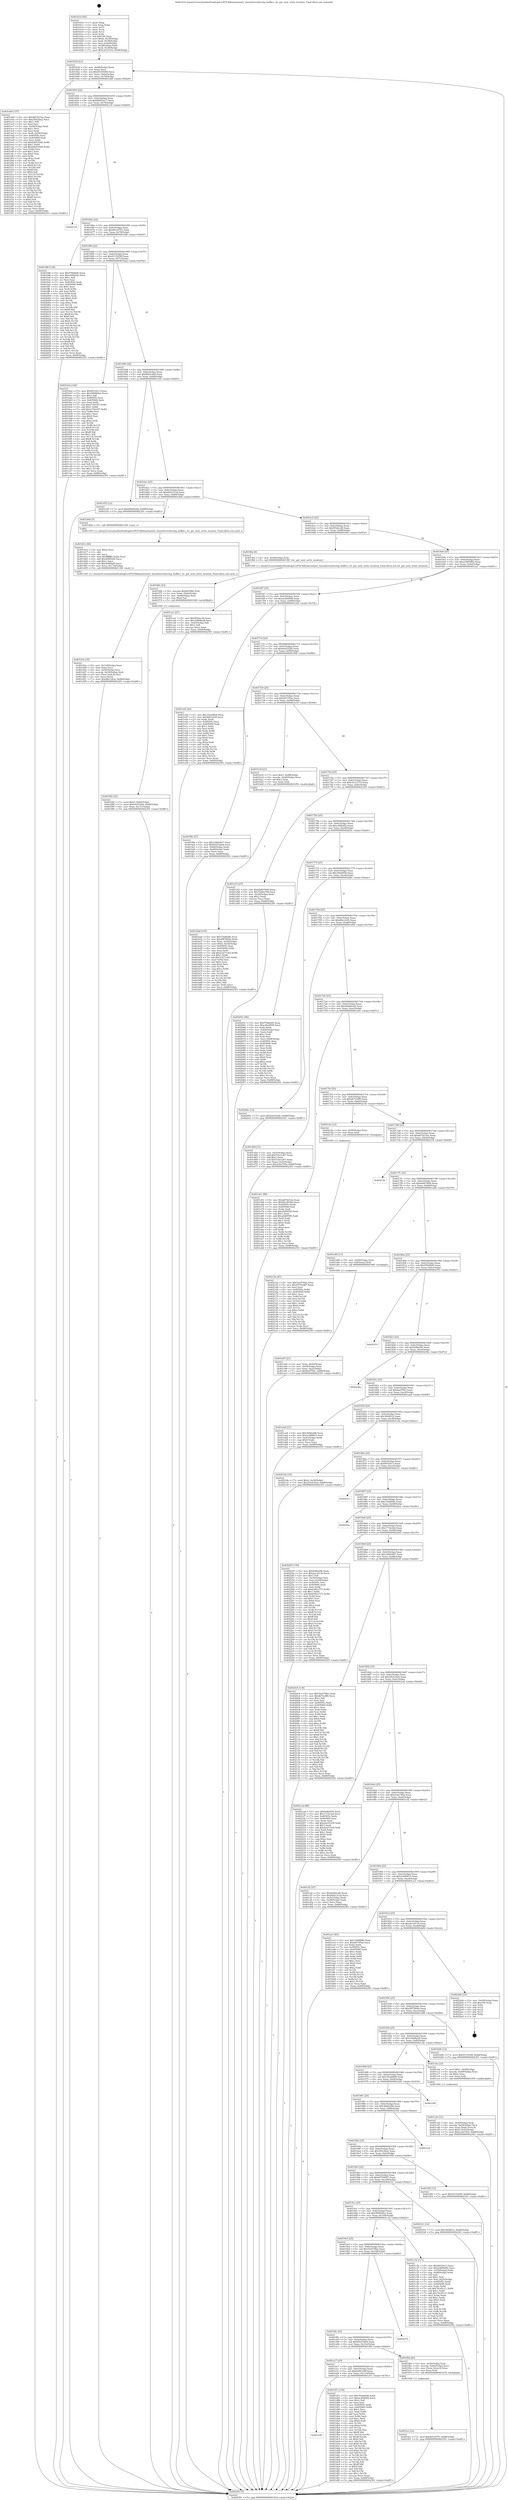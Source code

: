 digraph "0x401610" {
  label = "0x401610 (/mnt/c/Users/mathe/Desktop/tcc/POCII/binaries/extr_linuxdrivershvring_buffer.c_hv_get_next_write_location_Final-ollvm.out::main(0))"
  labelloc = "t"
  node[shape=record]

  Entry [label="",width=0.3,height=0.3,shape=circle,fillcolor=black,style=filled]
  "0x40163d" [label="{
     0x40163d [23]\l
     | [instrs]\l
     &nbsp;&nbsp;0x40163d \<+3\>: mov -0x68(%rbp),%eax\l
     &nbsp;&nbsp;0x401640 \<+2\>: mov %eax,%ecx\l
     &nbsp;&nbsp;0x401642 \<+6\>: sub $0x83c50360,%ecx\l
     &nbsp;&nbsp;0x401648 \<+3\>: mov %eax,-0x6c(%rbp)\l
     &nbsp;&nbsp;0x40164b \<+3\>: mov %ecx,-0x70(%rbp)\l
     &nbsp;&nbsp;0x40164e \<+6\>: je 0000000000401eb9 \<main+0x8a9\>\l
  }"]
  "0x401eb9" [label="{
     0x401eb9 [157]\l
     | [instrs]\l
     &nbsp;&nbsp;0x401eb9 \<+5\>: mov $0xdd7421be,%eax\l
     &nbsp;&nbsp;0x401ebe \<+5\>: mov $0x3f5e3ba2,%ecx\l
     &nbsp;&nbsp;0x401ec3 \<+2\>: mov $0x1,%dl\l
     &nbsp;&nbsp;0x401ec5 \<+2\>: xor %esi,%esi\l
     &nbsp;&nbsp;0x401ec7 \<+3\>: mov -0x54(%rbp),%edi\l
     &nbsp;&nbsp;0x401eca \<+3\>: sub $0x1,%esi\l
     &nbsp;&nbsp;0x401ecd \<+2\>: sub %esi,%edi\l
     &nbsp;&nbsp;0x401ecf \<+3\>: mov %edi,-0x54(%rbp)\l
     &nbsp;&nbsp;0x401ed2 \<+7\>: mov 0x40505c,%esi\l
     &nbsp;&nbsp;0x401ed9 \<+7\>: mov 0x405060,%edi\l
     &nbsp;&nbsp;0x401ee0 \<+3\>: mov %esi,%r8d\l
     &nbsp;&nbsp;0x401ee3 \<+7\>: sub $0xb4b53044,%r8d\l
     &nbsp;&nbsp;0x401eea \<+4\>: sub $0x1,%r8d\l
     &nbsp;&nbsp;0x401eee \<+7\>: add $0xb4b53044,%r8d\l
     &nbsp;&nbsp;0x401ef5 \<+4\>: imul %r8d,%esi\l
     &nbsp;&nbsp;0x401ef9 \<+3\>: and $0x1,%esi\l
     &nbsp;&nbsp;0x401efc \<+3\>: cmp $0x0,%esi\l
     &nbsp;&nbsp;0x401eff \<+4\>: sete %r9b\l
     &nbsp;&nbsp;0x401f03 \<+3\>: cmp $0xa,%edi\l
     &nbsp;&nbsp;0x401f06 \<+4\>: setl %r10b\l
     &nbsp;&nbsp;0x401f0a \<+3\>: mov %r9b,%r11b\l
     &nbsp;&nbsp;0x401f0d \<+4\>: xor $0xff,%r11b\l
     &nbsp;&nbsp;0x401f11 \<+3\>: mov %r10b,%bl\l
     &nbsp;&nbsp;0x401f14 \<+3\>: xor $0xff,%bl\l
     &nbsp;&nbsp;0x401f17 \<+3\>: xor $0x0,%dl\l
     &nbsp;&nbsp;0x401f1a \<+3\>: mov %r11b,%r14b\l
     &nbsp;&nbsp;0x401f1d \<+4\>: and $0x0,%r14b\l
     &nbsp;&nbsp;0x401f21 \<+3\>: and %dl,%r9b\l
     &nbsp;&nbsp;0x401f24 \<+3\>: mov %bl,%r15b\l
     &nbsp;&nbsp;0x401f27 \<+4\>: and $0x0,%r15b\l
     &nbsp;&nbsp;0x401f2b \<+3\>: and %dl,%r10b\l
     &nbsp;&nbsp;0x401f2e \<+3\>: or %r9b,%r14b\l
     &nbsp;&nbsp;0x401f31 \<+3\>: or %r10b,%r15b\l
     &nbsp;&nbsp;0x401f34 \<+3\>: xor %r15b,%r14b\l
     &nbsp;&nbsp;0x401f37 \<+3\>: or %bl,%r11b\l
     &nbsp;&nbsp;0x401f3a \<+4\>: xor $0xff,%r11b\l
     &nbsp;&nbsp;0x401f3e \<+3\>: or $0x0,%dl\l
     &nbsp;&nbsp;0x401f41 \<+3\>: and %dl,%r11b\l
     &nbsp;&nbsp;0x401f44 \<+3\>: or %r11b,%r14b\l
     &nbsp;&nbsp;0x401f47 \<+4\>: test $0x1,%r14b\l
     &nbsp;&nbsp;0x401f4b \<+3\>: cmovne %ecx,%eax\l
     &nbsp;&nbsp;0x401f4e \<+3\>: mov %eax,-0x68(%rbp)\l
     &nbsp;&nbsp;0x401f51 \<+5\>: jmp 0000000000402391 \<main+0xd81\>\l
  }"]
  "0x401654" [label="{
     0x401654 [22]\l
     | [instrs]\l
     &nbsp;&nbsp;0x401654 \<+5\>: jmp 0000000000401659 \<main+0x49\>\l
     &nbsp;&nbsp;0x401659 \<+3\>: mov -0x6c(%rbp),%eax\l
     &nbsp;&nbsp;0x40165c \<+5\>: sub $0x84053a17,%eax\l
     &nbsp;&nbsp;0x401661 \<+3\>: mov %eax,-0x74(%rbp)\l
     &nbsp;&nbsp;0x401664 \<+6\>: je 00000000004021c9 \<main+0xbb9\>\l
  }"]
  Exit [label="",width=0.3,height=0.3,shape=circle,fillcolor=black,style=filled,peripheries=2]
  "0x4021c9" [label="{
     0x4021c9\l
  }", style=dashed]
  "0x40166a" [label="{
     0x40166a [22]\l
     | [instrs]\l
     &nbsp;&nbsp;0x40166a \<+5\>: jmp 000000000040166f \<main+0x5f\>\l
     &nbsp;&nbsp;0x40166f \<+3\>: mov -0x6c(%rbp),%eax\l
     &nbsp;&nbsp;0x401672 \<+5\>: sub $0x8d1e67f1,%eax\l
     &nbsp;&nbsp;0x401677 \<+3\>: mov %eax,-0x78(%rbp)\l
     &nbsp;&nbsp;0x40167a \<+6\>: je 0000000000401fd6 \<main+0x9c6\>\l
  }"]
  "0x40215a" [label="{
     0x40215a [87]\l
     | [instrs]\l
     &nbsp;&nbsp;0x40215a \<+5\>: mov $0x52e576be,%ecx\l
     &nbsp;&nbsp;0x40215f \<+5\>: mov $0x45744087,%edx\l
     &nbsp;&nbsp;0x402164 \<+2\>: xor %esi,%esi\l
     &nbsp;&nbsp;0x402166 \<+8\>: mov 0x40505c,%r8d\l
     &nbsp;&nbsp;0x40216e \<+8\>: mov 0x405060,%r9d\l
     &nbsp;&nbsp;0x402176 \<+3\>: sub $0x1,%esi\l
     &nbsp;&nbsp;0x402179 \<+3\>: mov %r8d,%r10d\l
     &nbsp;&nbsp;0x40217c \<+3\>: add %esi,%r10d\l
     &nbsp;&nbsp;0x40217f \<+4\>: imul %r10d,%r8d\l
     &nbsp;&nbsp;0x402183 \<+4\>: and $0x1,%r8d\l
     &nbsp;&nbsp;0x402187 \<+4\>: cmp $0x0,%r8d\l
     &nbsp;&nbsp;0x40218b \<+4\>: sete %r11b\l
     &nbsp;&nbsp;0x40218f \<+4\>: cmp $0xa,%r9d\l
     &nbsp;&nbsp;0x402193 \<+3\>: setl %bl\l
     &nbsp;&nbsp;0x402196 \<+3\>: mov %r11b,%r14b\l
     &nbsp;&nbsp;0x402199 \<+3\>: and %bl,%r14b\l
     &nbsp;&nbsp;0x40219c \<+3\>: xor %bl,%r11b\l
     &nbsp;&nbsp;0x40219f \<+3\>: or %r11b,%r14b\l
     &nbsp;&nbsp;0x4021a2 \<+4\>: test $0x1,%r14b\l
     &nbsp;&nbsp;0x4021a6 \<+3\>: cmovne %edx,%ecx\l
     &nbsp;&nbsp;0x4021a9 \<+3\>: mov %ecx,-0x68(%rbp)\l
     &nbsp;&nbsp;0x4021ac \<+5\>: jmp 0000000000402391 \<main+0xd81\>\l
  }"]
  "0x401fd6" [label="{
     0x401fd6 [134]\l
     | [instrs]\l
     &nbsp;&nbsp;0x401fd6 \<+5\>: mov $0xf76b6bf4,%eax\l
     &nbsp;&nbsp;0x401fdb \<+5\>: mov $0xc49f244a,%ecx\l
     &nbsp;&nbsp;0x401fe0 \<+2\>: mov $0x1,%dl\l
     &nbsp;&nbsp;0x401fe2 \<+2\>: xor %esi,%esi\l
     &nbsp;&nbsp;0x401fe4 \<+7\>: mov 0x40505c,%edi\l
     &nbsp;&nbsp;0x401feb \<+8\>: mov 0x405060,%r8d\l
     &nbsp;&nbsp;0x401ff3 \<+3\>: sub $0x1,%esi\l
     &nbsp;&nbsp;0x401ff6 \<+3\>: mov %edi,%r9d\l
     &nbsp;&nbsp;0x401ff9 \<+3\>: add %esi,%r9d\l
     &nbsp;&nbsp;0x401ffc \<+4\>: imul %r9d,%edi\l
     &nbsp;&nbsp;0x402000 \<+3\>: and $0x1,%edi\l
     &nbsp;&nbsp;0x402003 \<+3\>: cmp $0x0,%edi\l
     &nbsp;&nbsp;0x402006 \<+4\>: sete %r10b\l
     &nbsp;&nbsp;0x40200a \<+4\>: cmp $0xa,%r8d\l
     &nbsp;&nbsp;0x40200e \<+4\>: setl %r11b\l
     &nbsp;&nbsp;0x402012 \<+3\>: mov %r10b,%bl\l
     &nbsp;&nbsp;0x402015 \<+3\>: xor $0xff,%bl\l
     &nbsp;&nbsp;0x402018 \<+3\>: mov %r11b,%r14b\l
     &nbsp;&nbsp;0x40201b \<+4\>: xor $0xff,%r14b\l
     &nbsp;&nbsp;0x40201f \<+3\>: xor $0x0,%dl\l
     &nbsp;&nbsp;0x402022 \<+3\>: mov %bl,%r15b\l
     &nbsp;&nbsp;0x402025 \<+4\>: and $0x0,%r15b\l
     &nbsp;&nbsp;0x402029 \<+3\>: and %dl,%r10b\l
     &nbsp;&nbsp;0x40202c \<+3\>: mov %r14b,%r12b\l
     &nbsp;&nbsp;0x40202f \<+4\>: and $0x0,%r12b\l
     &nbsp;&nbsp;0x402033 \<+3\>: and %dl,%r11b\l
     &nbsp;&nbsp;0x402036 \<+3\>: or %r10b,%r15b\l
     &nbsp;&nbsp;0x402039 \<+3\>: or %r11b,%r12b\l
     &nbsp;&nbsp;0x40203c \<+3\>: xor %r12b,%r15b\l
     &nbsp;&nbsp;0x40203f \<+3\>: or %r14b,%bl\l
     &nbsp;&nbsp;0x402042 \<+3\>: xor $0xff,%bl\l
     &nbsp;&nbsp;0x402045 \<+3\>: or $0x0,%dl\l
     &nbsp;&nbsp;0x402048 \<+2\>: and %dl,%bl\l
     &nbsp;&nbsp;0x40204a \<+3\>: or %bl,%r15b\l
     &nbsp;&nbsp;0x40204d \<+4\>: test $0x1,%r15b\l
     &nbsp;&nbsp;0x402051 \<+3\>: cmovne %ecx,%eax\l
     &nbsp;&nbsp;0x402054 \<+3\>: mov %eax,-0x68(%rbp)\l
     &nbsp;&nbsp;0x402057 \<+5\>: jmp 0000000000402391 \<main+0xd81\>\l
  }"]
  "0x401680" [label="{
     0x401680 [22]\l
     | [instrs]\l
     &nbsp;&nbsp;0x401680 \<+5\>: jmp 0000000000401685 \<main+0x75\>\l
     &nbsp;&nbsp;0x401685 \<+3\>: mov -0x6c(%rbp),%eax\l
     &nbsp;&nbsp;0x401688 \<+5\>: sub $0x9315258f,%eax\l
     &nbsp;&nbsp;0x40168d \<+3\>: mov %eax,-0x7c(%rbp)\l
     &nbsp;&nbsp;0x401690 \<+6\>: je 0000000000401ba2 \<main+0x592\>\l
  }"]
  "0x401fca" [label="{
     0x401fca [12]\l
     | [instrs]\l
     &nbsp;&nbsp;0x401fca \<+7\>: movl $0x8d1e67f1,-0x68(%rbp)\l
     &nbsp;&nbsp;0x401fd1 \<+5\>: jmp 0000000000402391 \<main+0xd81\>\l
  }"]
  "0x401ba2" [label="{
     0x401ba2 [144]\l
     | [instrs]\l
     &nbsp;&nbsp;0x401ba2 \<+5\>: mov $0x801b413,%eax\l
     &nbsp;&nbsp;0x401ba7 \<+5\>: mov $0x5099b8ca,%ecx\l
     &nbsp;&nbsp;0x401bac \<+2\>: mov $0x1,%dl\l
     &nbsp;&nbsp;0x401bae \<+7\>: mov 0x40505c,%esi\l
     &nbsp;&nbsp;0x401bb5 \<+7\>: mov 0x405060,%edi\l
     &nbsp;&nbsp;0x401bbc \<+3\>: mov %esi,%r8d\l
     &nbsp;&nbsp;0x401bbf \<+7\>: sub $0xa73033f7,%r8d\l
     &nbsp;&nbsp;0x401bc6 \<+4\>: sub $0x1,%r8d\l
     &nbsp;&nbsp;0x401bca \<+7\>: add $0xa73033f7,%r8d\l
     &nbsp;&nbsp;0x401bd1 \<+4\>: imul %r8d,%esi\l
     &nbsp;&nbsp;0x401bd5 \<+3\>: and $0x1,%esi\l
     &nbsp;&nbsp;0x401bd8 \<+3\>: cmp $0x0,%esi\l
     &nbsp;&nbsp;0x401bdb \<+4\>: sete %r9b\l
     &nbsp;&nbsp;0x401bdf \<+3\>: cmp $0xa,%edi\l
     &nbsp;&nbsp;0x401be2 \<+4\>: setl %r10b\l
     &nbsp;&nbsp;0x401be6 \<+3\>: mov %r9b,%r11b\l
     &nbsp;&nbsp;0x401be9 \<+4\>: xor $0xff,%r11b\l
     &nbsp;&nbsp;0x401bed \<+3\>: mov %r10b,%bl\l
     &nbsp;&nbsp;0x401bf0 \<+3\>: xor $0xff,%bl\l
     &nbsp;&nbsp;0x401bf3 \<+3\>: xor $0x1,%dl\l
     &nbsp;&nbsp;0x401bf6 \<+3\>: mov %r11b,%r14b\l
     &nbsp;&nbsp;0x401bf9 \<+4\>: and $0xff,%r14b\l
     &nbsp;&nbsp;0x401bfd \<+3\>: and %dl,%r9b\l
     &nbsp;&nbsp;0x401c00 \<+3\>: mov %bl,%r15b\l
     &nbsp;&nbsp;0x401c03 \<+4\>: and $0xff,%r15b\l
     &nbsp;&nbsp;0x401c07 \<+3\>: and %dl,%r10b\l
     &nbsp;&nbsp;0x401c0a \<+3\>: or %r9b,%r14b\l
     &nbsp;&nbsp;0x401c0d \<+3\>: or %r10b,%r15b\l
     &nbsp;&nbsp;0x401c10 \<+3\>: xor %r15b,%r14b\l
     &nbsp;&nbsp;0x401c13 \<+3\>: or %bl,%r11b\l
     &nbsp;&nbsp;0x401c16 \<+4\>: xor $0xff,%r11b\l
     &nbsp;&nbsp;0x401c1a \<+3\>: or $0x1,%dl\l
     &nbsp;&nbsp;0x401c1d \<+3\>: and %dl,%r11b\l
     &nbsp;&nbsp;0x401c20 \<+3\>: or %r11b,%r14b\l
     &nbsp;&nbsp;0x401c23 \<+4\>: test $0x1,%r14b\l
     &nbsp;&nbsp;0x401c27 \<+3\>: cmovne %ecx,%eax\l
     &nbsp;&nbsp;0x401c2a \<+3\>: mov %eax,-0x68(%rbp)\l
     &nbsp;&nbsp;0x401c2d \<+5\>: jmp 0000000000402391 \<main+0xd81\>\l
  }"]
  "0x401696" [label="{
     0x401696 [22]\l
     | [instrs]\l
     &nbsp;&nbsp;0x401696 \<+5\>: jmp 000000000040169b \<main+0x8b\>\l
     &nbsp;&nbsp;0x40169b \<+3\>: mov -0x6c(%rbp),%eax\l
     &nbsp;&nbsp;0x40169e \<+5\>: sub $0x9bb1afe9,%eax\l
     &nbsp;&nbsp;0x4016a3 \<+3\>: mov %eax,-0x80(%rbp)\l
     &nbsp;&nbsp;0x4016a6 \<+6\>: je 0000000000401e55 \<main+0x845\>\l
  }"]
  "0x401f82" [label="{
     0x401f82 [25]\l
     | [instrs]\l
     &nbsp;&nbsp;0x401f82 \<+7\>: movl $0x0,-0x64(%rbp)\l
     &nbsp;&nbsp;0x401f89 \<+7\>: movl $0xb4d1f226,-0x68(%rbp)\l
     &nbsp;&nbsp;0x401f90 \<+6\>: mov %eax,-0x11c(%rbp)\l
     &nbsp;&nbsp;0x401f96 \<+5\>: jmp 0000000000402391 \<main+0xd81\>\l
  }"]
  "0x401e55" [label="{
     0x401e55 [12]\l
     | [instrs]\l
     &nbsp;&nbsp;0x401e55 \<+7\>: movl $0xd9d44ed2,-0x68(%rbp)\l
     &nbsp;&nbsp;0x401e5c \<+5\>: jmp 0000000000402391 \<main+0xd81\>\l
  }"]
  "0x4016ac" [label="{
     0x4016ac [25]\l
     | [instrs]\l
     &nbsp;&nbsp;0x4016ac \<+5\>: jmp 00000000004016b1 \<main+0xa1\>\l
     &nbsp;&nbsp;0x4016b1 \<+3\>: mov -0x6c(%rbp),%eax\l
     &nbsp;&nbsp;0x4016b4 \<+5\>: sub $0x9e62312d,%eax\l
     &nbsp;&nbsp;0x4016b9 \<+6\>: mov %eax,-0x84(%rbp)\l
     &nbsp;&nbsp;0x4016bf \<+6\>: je 0000000000401d0d \<main+0x6fd\>\l
  }"]
  "0x401f6b" [label="{
     0x401f6b [23]\l
     | [instrs]\l
     &nbsp;&nbsp;0x401f6b \<+10\>: movabs $0x4030b6,%rdi\l
     &nbsp;&nbsp;0x401f75 \<+3\>: mov %eax,-0x60(%rbp)\l
     &nbsp;&nbsp;0x401f78 \<+3\>: mov -0x60(%rbp),%esi\l
     &nbsp;&nbsp;0x401f7b \<+2\>: mov $0x0,%al\l
     &nbsp;&nbsp;0x401f7d \<+5\>: call 0000000000401040 \<printf@plt\>\l
     | [calls]\l
     &nbsp;&nbsp;0x401040 \{1\} (unknown)\l
  }"]
  "0x401d0d" [label="{
     0x401d0d [5]\l
     | [instrs]\l
     &nbsp;&nbsp;0x401d0d \<+5\>: call 0000000000401160 \<next_i\>\l
     | [calls]\l
     &nbsp;&nbsp;0x401160 \{1\} (/mnt/c/Users/mathe/Desktop/tcc/POCII/binaries/extr_linuxdrivershvring_buffer.c_hv_get_next_write_location_Final-ollvm.out::next_i)\l
  }"]
  "0x4016c5" [label="{
     0x4016c5 [25]\l
     | [instrs]\l
     &nbsp;&nbsp;0x4016c5 \<+5\>: jmp 00000000004016ca \<main+0xba\>\l
     &nbsp;&nbsp;0x4016ca \<+3\>: mov -0x6c(%rbp),%eax\l
     &nbsp;&nbsp;0x4016cd \<+5\>: sub $0x9f3dcc29,%eax\l
     &nbsp;&nbsp;0x4016d2 \<+6\>: mov %eax,-0x88(%rbp)\l
     &nbsp;&nbsp;0x4016d8 \<+6\>: je 0000000000401f62 \<main+0x952\>\l
  }"]
  "0x401a30" [label="{
     0x401a30\l
  }", style=dashed]
  "0x401f62" [label="{
     0x401f62 [9]\l
     | [instrs]\l
     &nbsp;&nbsp;0x401f62 \<+4\>: mov -0x50(%rbp),%rdi\l
     &nbsp;&nbsp;0x401f66 \<+5\>: call 00000000004015f0 \<hv_get_next_write_location\>\l
     | [calls]\l
     &nbsp;&nbsp;0x4015f0 \{1\} (/mnt/c/Users/mathe/Desktop/tcc/POCII/binaries/extr_linuxdrivershvring_buffer.c_hv_get_next_write_location_Final-ollvm.out::hv_get_next_write_location)\l
  }"]
  "0x4016de" [label="{
     0x4016de [25]\l
     | [instrs]\l
     &nbsp;&nbsp;0x4016de \<+5\>: jmp 00000000004016e3 \<main+0xd3\>\l
     &nbsp;&nbsp;0x4016e3 \<+3\>: mov -0x6c(%rbp),%eax\l
     &nbsp;&nbsp;0x4016e6 \<+5\>: sub $0xa3885d82,%eax\l
     &nbsp;&nbsp;0x4016eb \<+6\>: mov %eax,-0x8c(%rbp)\l
     &nbsp;&nbsp;0x4016f1 \<+6\>: je 0000000000401ca1 \<main+0x691\>\l
  }"]
  "0x401d7c" [label="{
     0x401d7c [134]\l
     | [instrs]\l
     &nbsp;&nbsp;0x401d7c \<+5\>: mov $0x35aab608,%eax\l
     &nbsp;&nbsp;0x401d81 \<+5\>: mov $0xac20d9d4,%ecx\l
     &nbsp;&nbsp;0x401d86 \<+2\>: mov $0x1,%dl\l
     &nbsp;&nbsp;0x401d88 \<+2\>: xor %esi,%esi\l
     &nbsp;&nbsp;0x401d8a \<+7\>: mov 0x40505c,%edi\l
     &nbsp;&nbsp;0x401d91 \<+8\>: mov 0x405060,%r8d\l
     &nbsp;&nbsp;0x401d99 \<+3\>: sub $0x1,%esi\l
     &nbsp;&nbsp;0x401d9c \<+3\>: mov %edi,%r9d\l
     &nbsp;&nbsp;0x401d9f \<+3\>: add %esi,%r9d\l
     &nbsp;&nbsp;0x401da2 \<+4\>: imul %r9d,%edi\l
     &nbsp;&nbsp;0x401da6 \<+3\>: and $0x1,%edi\l
     &nbsp;&nbsp;0x401da9 \<+3\>: cmp $0x0,%edi\l
     &nbsp;&nbsp;0x401dac \<+4\>: sete %r10b\l
     &nbsp;&nbsp;0x401db0 \<+4\>: cmp $0xa,%r8d\l
     &nbsp;&nbsp;0x401db4 \<+4\>: setl %r11b\l
     &nbsp;&nbsp;0x401db8 \<+3\>: mov %r10b,%bl\l
     &nbsp;&nbsp;0x401dbb \<+3\>: xor $0xff,%bl\l
     &nbsp;&nbsp;0x401dbe \<+3\>: mov %r11b,%r14b\l
     &nbsp;&nbsp;0x401dc1 \<+4\>: xor $0xff,%r14b\l
     &nbsp;&nbsp;0x401dc5 \<+3\>: xor $0x0,%dl\l
     &nbsp;&nbsp;0x401dc8 \<+3\>: mov %bl,%r15b\l
     &nbsp;&nbsp;0x401dcb \<+4\>: and $0x0,%r15b\l
     &nbsp;&nbsp;0x401dcf \<+3\>: and %dl,%r10b\l
     &nbsp;&nbsp;0x401dd2 \<+3\>: mov %r14b,%r12b\l
     &nbsp;&nbsp;0x401dd5 \<+4\>: and $0x0,%r12b\l
     &nbsp;&nbsp;0x401dd9 \<+3\>: and %dl,%r11b\l
     &nbsp;&nbsp;0x401ddc \<+3\>: or %r10b,%r15b\l
     &nbsp;&nbsp;0x401ddf \<+3\>: or %r11b,%r12b\l
     &nbsp;&nbsp;0x401de2 \<+3\>: xor %r12b,%r15b\l
     &nbsp;&nbsp;0x401de5 \<+3\>: or %r14b,%bl\l
     &nbsp;&nbsp;0x401de8 \<+3\>: xor $0xff,%bl\l
     &nbsp;&nbsp;0x401deb \<+3\>: or $0x0,%dl\l
     &nbsp;&nbsp;0x401dee \<+2\>: and %dl,%bl\l
     &nbsp;&nbsp;0x401df0 \<+3\>: or %bl,%r15b\l
     &nbsp;&nbsp;0x401df3 \<+4\>: test $0x1,%r15b\l
     &nbsp;&nbsp;0x401df7 \<+3\>: cmovne %ecx,%eax\l
     &nbsp;&nbsp;0x401dfa \<+3\>: mov %eax,-0x68(%rbp)\l
     &nbsp;&nbsp;0x401dfd \<+5\>: jmp 0000000000402391 \<main+0xd81\>\l
  }"]
  "0x401ca1" [label="{
     0x401ca1 [27]\l
     | [instrs]\l
     &nbsp;&nbsp;0x401ca1 \<+5\>: mov $0x9f3dcc29,%eax\l
     &nbsp;&nbsp;0x401ca6 \<+5\>: mov $0x33668a38,%ecx\l
     &nbsp;&nbsp;0x401cab \<+3\>: mov -0x25(%rbp),%dl\l
     &nbsp;&nbsp;0x401cae \<+3\>: test $0x1,%dl\l
     &nbsp;&nbsp;0x401cb1 \<+3\>: cmovne %ecx,%eax\l
     &nbsp;&nbsp;0x401cb4 \<+3\>: mov %eax,-0x68(%rbp)\l
     &nbsp;&nbsp;0x401cb7 \<+5\>: jmp 0000000000402391 \<main+0xd81\>\l
  }"]
  "0x4016f7" [label="{
     0x4016f7 [25]\l
     | [instrs]\l
     &nbsp;&nbsp;0x4016f7 \<+5\>: jmp 00000000004016fc \<main+0xec\>\l
     &nbsp;&nbsp;0x4016fc \<+3\>: mov -0x6c(%rbp),%eax\l
     &nbsp;&nbsp;0x4016ff \<+5\>: sub $0xac20d9d4,%eax\l
     &nbsp;&nbsp;0x401704 \<+6\>: mov %eax,-0x90(%rbp)\l
     &nbsp;&nbsp;0x40170a \<+6\>: je 0000000000401e02 \<main+0x7f2\>\l
  }"]
  "0x401a17" [label="{
     0x401a17 [25]\l
     | [instrs]\l
     &nbsp;&nbsp;0x401a17 \<+5\>: jmp 0000000000401a1c \<main+0x40c\>\l
     &nbsp;&nbsp;0x401a1c \<+3\>: mov -0x6c(%rbp),%eax\l
     &nbsp;&nbsp;0x401a1f \<+5\>: sub $0x6e6b1ef9,%eax\l
     &nbsp;&nbsp;0x401a24 \<+6\>: mov %eax,-0x110(%rbp)\l
     &nbsp;&nbsp;0x401a2a \<+6\>: je 0000000000401d7c \<main+0x76c\>\l
  }"]
  "0x401e02" [label="{
     0x401e02 [83]\l
     | [instrs]\l
     &nbsp;&nbsp;0x401e02 \<+5\>: mov $0x35aab608,%eax\l
     &nbsp;&nbsp;0x401e07 \<+5\>: mov $0x9bb1afe9,%ecx\l
     &nbsp;&nbsp;0x401e0c \<+2\>: xor %edx,%edx\l
     &nbsp;&nbsp;0x401e0e \<+7\>: mov 0x40505c,%esi\l
     &nbsp;&nbsp;0x401e15 \<+7\>: mov 0x405060,%edi\l
     &nbsp;&nbsp;0x401e1c \<+3\>: sub $0x1,%edx\l
     &nbsp;&nbsp;0x401e1f \<+3\>: mov %esi,%r8d\l
     &nbsp;&nbsp;0x401e22 \<+3\>: add %edx,%r8d\l
     &nbsp;&nbsp;0x401e25 \<+4\>: imul %r8d,%esi\l
     &nbsp;&nbsp;0x401e29 \<+3\>: and $0x1,%esi\l
     &nbsp;&nbsp;0x401e2c \<+3\>: cmp $0x0,%esi\l
     &nbsp;&nbsp;0x401e2f \<+4\>: sete %r9b\l
     &nbsp;&nbsp;0x401e33 \<+3\>: cmp $0xa,%edi\l
     &nbsp;&nbsp;0x401e36 \<+4\>: setl %r10b\l
     &nbsp;&nbsp;0x401e3a \<+3\>: mov %r9b,%r11b\l
     &nbsp;&nbsp;0x401e3d \<+3\>: and %r10b,%r11b\l
     &nbsp;&nbsp;0x401e40 \<+3\>: xor %r10b,%r9b\l
     &nbsp;&nbsp;0x401e43 \<+3\>: or %r9b,%r11b\l
     &nbsp;&nbsp;0x401e46 \<+4\>: test $0x1,%r11b\l
     &nbsp;&nbsp;0x401e4a \<+3\>: cmovne %ecx,%eax\l
     &nbsp;&nbsp;0x401e4d \<+3\>: mov %eax,-0x68(%rbp)\l
     &nbsp;&nbsp;0x401e50 \<+5\>: jmp 0000000000402391 \<main+0xd81\>\l
  }"]
  "0x401710" [label="{
     0x401710 [25]\l
     | [instrs]\l
     &nbsp;&nbsp;0x401710 \<+5\>: jmp 0000000000401715 \<main+0x105\>\l
     &nbsp;&nbsp;0x401715 \<+3\>: mov -0x6c(%rbp),%eax\l
     &nbsp;&nbsp;0x401718 \<+5\>: sub $0xb4d1f226,%eax\l
     &nbsp;&nbsp;0x40171d \<+6\>: mov %eax,-0x94(%rbp)\l
     &nbsp;&nbsp;0x401723 \<+6\>: je 0000000000401f9b \<main+0x98b\>\l
  }"]
  "0x401fb6" [label="{
     0x401fb6 [20]\l
     | [instrs]\l
     &nbsp;&nbsp;0x401fb6 \<+4\>: mov -0x50(%rbp),%rax\l
     &nbsp;&nbsp;0x401fba \<+4\>: movslq -0x64(%rbp),%rcx\l
     &nbsp;&nbsp;0x401fbe \<+4\>: mov (%rax,%rcx,8),%rax\l
     &nbsp;&nbsp;0x401fc2 \<+3\>: mov %rax,%rdi\l
     &nbsp;&nbsp;0x401fc5 \<+5\>: call 0000000000401030 \<free@plt\>\l
     | [calls]\l
     &nbsp;&nbsp;0x401030 \{1\} (unknown)\l
  }"]
  "0x401f9b" [label="{
     0x401f9b [27]\l
     | [instrs]\l
     &nbsp;&nbsp;0x401f9b \<+5\>: mov $0x1989c607,%eax\l
     &nbsp;&nbsp;0x401fa0 \<+5\>: mov $0x60255264,%ecx\l
     &nbsp;&nbsp;0x401fa5 \<+3\>: mov -0x64(%rbp),%edx\l
     &nbsp;&nbsp;0x401fa8 \<+3\>: cmp -0x48(%rbp),%edx\l
     &nbsp;&nbsp;0x401fab \<+3\>: cmovl %ecx,%eax\l
     &nbsp;&nbsp;0x401fae \<+3\>: mov %eax,-0x68(%rbp)\l
     &nbsp;&nbsp;0x401fb1 \<+5\>: jmp 0000000000402391 \<main+0xd81\>\l
  }"]
  "0x401729" [label="{
     0x401729 [25]\l
     | [instrs]\l
     &nbsp;&nbsp;0x401729 \<+5\>: jmp 000000000040172e \<main+0x11e\>\l
     &nbsp;&nbsp;0x40172e \<+3\>: mov -0x6c(%rbp),%eax\l
     &nbsp;&nbsp;0x401731 \<+5\>: sub $0xb67cf5ae,%eax\l
     &nbsp;&nbsp;0x401736 \<+6\>: mov %eax,-0x98(%rbp)\l
     &nbsp;&nbsp;0x40173c \<+6\>: je 0000000000401b16 \<main+0x506\>\l
  }"]
  "0x4019fe" [label="{
     0x4019fe [25]\l
     | [instrs]\l
     &nbsp;&nbsp;0x4019fe \<+5\>: jmp 0000000000401a03 \<main+0x3f3\>\l
     &nbsp;&nbsp;0x401a03 \<+3\>: mov -0x6c(%rbp),%eax\l
     &nbsp;&nbsp;0x401a06 \<+5\>: sub $0x60255264,%eax\l
     &nbsp;&nbsp;0x401a0b \<+6\>: mov %eax,-0x10c(%rbp)\l
     &nbsp;&nbsp;0x401a11 \<+6\>: je 0000000000401fb6 \<main+0x9a6\>\l
  }"]
  "0x401b16" [label="{
     0x401b16 [23]\l
     | [instrs]\l
     &nbsp;&nbsp;0x401b16 \<+7\>: movl $0x1,-0x48(%rbp)\l
     &nbsp;&nbsp;0x401b1d \<+4\>: movslq -0x48(%rbp),%rax\l
     &nbsp;&nbsp;0x401b21 \<+4\>: shl $0x3,%rax\l
     &nbsp;&nbsp;0x401b25 \<+3\>: mov %rax,%rdi\l
     &nbsp;&nbsp;0x401b28 \<+5\>: call 0000000000401050 \<malloc@plt\>\l
     | [calls]\l
     &nbsp;&nbsp;0x401050 \{1\} (unknown)\l
  }"]
  "0x401742" [label="{
     0x401742 [25]\l
     | [instrs]\l
     &nbsp;&nbsp;0x401742 \<+5\>: jmp 0000000000401747 \<main+0x137\>\l
     &nbsp;&nbsp;0x401747 \<+3\>: mov -0x6c(%rbp),%eax\l
     &nbsp;&nbsp;0x40174a \<+5\>: sub $0xc4123153,%eax\l
     &nbsp;&nbsp;0x40174f \<+6\>: mov %eax,-0x9c(%rbp)\l
     &nbsp;&nbsp;0x401755 \<+6\>: je 0000000000401a53 \<main+0x443\>\l
  }"]
  "0x402372" [label="{
     0x402372\l
  }", style=dashed]
  "0x401a53" [label="{
     0x401a53 [27]\l
     | [instrs]\l
     &nbsp;&nbsp;0x401a53 \<+5\>: mov $0xde667608,%eax\l
     &nbsp;&nbsp;0x401a58 \<+5\>: mov $0x7200e799,%ecx\l
     &nbsp;&nbsp;0x401a5d \<+3\>: mov -0x30(%rbp),%edx\l
     &nbsp;&nbsp;0x401a60 \<+3\>: cmp $0x2,%edx\l
     &nbsp;&nbsp;0x401a63 \<+3\>: cmovne %ecx,%eax\l
     &nbsp;&nbsp;0x401a66 \<+3\>: mov %eax,-0x68(%rbp)\l
     &nbsp;&nbsp;0x401a69 \<+5\>: jmp 0000000000402391 \<main+0xd81\>\l
  }"]
  "0x40175b" [label="{
     0x40175b [25]\l
     | [instrs]\l
     &nbsp;&nbsp;0x40175b \<+5\>: jmp 0000000000401760 \<main+0x150\>\l
     &nbsp;&nbsp;0x401760 \<+3\>: mov -0x6c(%rbp),%eax\l
     &nbsp;&nbsp;0x401763 \<+5\>: sub $0xc49f244a,%eax\l
     &nbsp;&nbsp;0x401768 \<+6\>: mov %eax,-0xa0(%rbp)\l
     &nbsp;&nbsp;0x40176e \<+6\>: je 000000000040205c \<main+0xa4c\>\l
  }"]
  "0x402391" [label="{
     0x402391 [5]\l
     | [instrs]\l
     &nbsp;&nbsp;0x402391 \<+5\>: jmp 000000000040163d \<main+0x2d\>\l
  }"]
  "0x401610" [label="{
     0x401610 [45]\l
     | [instrs]\l
     &nbsp;&nbsp;0x401610 \<+1\>: push %rbp\l
     &nbsp;&nbsp;0x401611 \<+3\>: mov %rsp,%rbp\l
     &nbsp;&nbsp;0x401614 \<+2\>: push %r15\l
     &nbsp;&nbsp;0x401616 \<+2\>: push %r14\l
     &nbsp;&nbsp;0x401618 \<+2\>: push %r12\l
     &nbsp;&nbsp;0x40161a \<+1\>: push %rbx\l
     &nbsp;&nbsp;0x40161b \<+7\>: sub $0x100,%rsp\l
     &nbsp;&nbsp;0x401622 \<+7\>: movl $0x0,-0x34(%rbp)\l
     &nbsp;&nbsp;0x401629 \<+3\>: mov %edi,-0x38(%rbp)\l
     &nbsp;&nbsp;0x40162c \<+4\>: mov %rsi,-0x40(%rbp)\l
     &nbsp;&nbsp;0x401630 \<+3\>: mov -0x38(%rbp),%edi\l
     &nbsp;&nbsp;0x401633 \<+3\>: mov %edi,-0x30(%rbp)\l
     &nbsp;&nbsp;0x401636 \<+7\>: movl $0xc4123153,-0x68(%rbp)\l
  }"]
  "0x401d3a" [label="{
     0x401d3a [35]\l
     | [instrs]\l
     &nbsp;&nbsp;0x401d3a \<+6\>: mov -0x118(%rbp),%ecx\l
     &nbsp;&nbsp;0x401d40 \<+3\>: imul %eax,%ecx\l
     &nbsp;&nbsp;0x401d43 \<+4\>: mov -0x50(%rbp),%rsi\l
     &nbsp;&nbsp;0x401d47 \<+4\>: movslq -0x54(%rbp),%rdi\l
     &nbsp;&nbsp;0x401d4b \<+4\>: mov (%rsi,%rdi,8),%rsi\l
     &nbsp;&nbsp;0x401d4f \<+2\>: mov %ecx,(%rsi)\l
     &nbsp;&nbsp;0x401d51 \<+7\>: movl $0xd0e12fcb,-0x68(%rbp)\l
     &nbsp;&nbsp;0x401d58 \<+5\>: jmp 0000000000402391 \<main+0xd81\>\l
  }"]
  "0x40205c" [label="{
     0x40205c [96]\l
     | [instrs]\l
     &nbsp;&nbsp;0x40205c \<+5\>: mov $0xf76b6bf4,%eax\l
     &nbsp;&nbsp;0x402061 \<+5\>: mov $0xcf4a0858,%ecx\l
     &nbsp;&nbsp;0x402066 \<+2\>: xor %edx,%edx\l
     &nbsp;&nbsp;0x402068 \<+3\>: mov -0x64(%rbp),%esi\l
     &nbsp;&nbsp;0x40206b \<+2\>: mov %edx,%edi\l
     &nbsp;&nbsp;0x40206d \<+3\>: sub $0x1,%edi\l
     &nbsp;&nbsp;0x402070 \<+2\>: sub %edi,%esi\l
     &nbsp;&nbsp;0x402072 \<+3\>: mov %esi,-0x64(%rbp)\l
     &nbsp;&nbsp;0x402075 \<+7\>: mov 0x40505c,%esi\l
     &nbsp;&nbsp;0x40207c \<+7\>: mov 0x405060,%edi\l
     &nbsp;&nbsp;0x402083 \<+3\>: sub $0x1,%edx\l
     &nbsp;&nbsp;0x402086 \<+3\>: mov %esi,%r8d\l
     &nbsp;&nbsp;0x402089 \<+3\>: add %edx,%r8d\l
     &nbsp;&nbsp;0x40208c \<+4\>: imul %r8d,%esi\l
     &nbsp;&nbsp;0x402090 \<+3\>: and $0x1,%esi\l
     &nbsp;&nbsp;0x402093 \<+3\>: cmp $0x0,%esi\l
     &nbsp;&nbsp;0x402096 \<+4\>: sete %r9b\l
     &nbsp;&nbsp;0x40209a \<+3\>: cmp $0xa,%edi\l
     &nbsp;&nbsp;0x40209d \<+4\>: setl %r10b\l
     &nbsp;&nbsp;0x4020a1 \<+3\>: mov %r9b,%r11b\l
     &nbsp;&nbsp;0x4020a4 \<+3\>: and %r10b,%r11b\l
     &nbsp;&nbsp;0x4020a7 \<+3\>: xor %r10b,%r9b\l
     &nbsp;&nbsp;0x4020aa \<+3\>: or %r9b,%r11b\l
     &nbsp;&nbsp;0x4020ad \<+4\>: test $0x1,%r11b\l
     &nbsp;&nbsp;0x4020b1 \<+3\>: cmovne %ecx,%eax\l
     &nbsp;&nbsp;0x4020b4 \<+3\>: mov %eax,-0x68(%rbp)\l
     &nbsp;&nbsp;0x4020b7 \<+5\>: jmp 0000000000402391 \<main+0xd81\>\l
  }"]
  "0x401774" [label="{
     0x401774 [25]\l
     | [instrs]\l
     &nbsp;&nbsp;0x401774 \<+5\>: jmp 0000000000401779 \<main+0x169\>\l
     &nbsp;&nbsp;0x401779 \<+3\>: mov -0x6c(%rbp),%eax\l
     &nbsp;&nbsp;0x40177c \<+5\>: sub $0xcf4a0858,%eax\l
     &nbsp;&nbsp;0x401781 \<+6\>: mov %eax,-0xa4(%rbp)\l
     &nbsp;&nbsp;0x401787 \<+6\>: je 00000000004020bc \<main+0xaac\>\l
  }"]
  "0x401d12" [label="{
     0x401d12 [40]\l
     | [instrs]\l
     &nbsp;&nbsp;0x401d12 \<+5\>: mov $0x2,%ecx\l
     &nbsp;&nbsp;0x401d17 \<+1\>: cltd\l
     &nbsp;&nbsp;0x401d18 \<+2\>: idiv %ecx\l
     &nbsp;&nbsp;0x401d1a \<+6\>: imul $0xfffffffe,%edx,%ecx\l
     &nbsp;&nbsp;0x401d20 \<+6\>: add $0x408f5af9,%ecx\l
     &nbsp;&nbsp;0x401d26 \<+3\>: add $0x1,%ecx\l
     &nbsp;&nbsp;0x401d29 \<+6\>: sub $0x408f5af9,%ecx\l
     &nbsp;&nbsp;0x401d2f \<+6\>: mov %ecx,-0x118(%rbp)\l
     &nbsp;&nbsp;0x401d35 \<+5\>: call 0000000000401160 \<next_i\>\l
     | [calls]\l
     &nbsp;&nbsp;0x401160 \{1\} (/mnt/c/Users/mathe/Desktop/tcc/POCII/binaries/extr_linuxdrivershvring_buffer.c_hv_get_next_write_location_Final-ollvm.out::next_i)\l
  }"]
  "0x4020bc" [label="{
     0x4020bc [12]\l
     | [instrs]\l
     &nbsp;&nbsp;0x4020bc \<+7\>: movl $0xb4d1f226,-0x68(%rbp)\l
     &nbsp;&nbsp;0x4020c3 \<+5\>: jmp 0000000000402391 \<main+0xd81\>\l
  }"]
  "0x40178d" [label="{
     0x40178d [25]\l
     | [instrs]\l
     &nbsp;&nbsp;0x40178d \<+5\>: jmp 0000000000401792 \<main+0x182\>\l
     &nbsp;&nbsp;0x401792 \<+3\>: mov -0x6c(%rbp),%eax\l
     &nbsp;&nbsp;0x401795 \<+5\>: sub $0xd0e12fcb,%eax\l
     &nbsp;&nbsp;0x40179a \<+6\>: mov %eax,-0xa8(%rbp)\l
     &nbsp;&nbsp;0x4017a0 \<+6\>: je 0000000000401d5d \<main+0x74d\>\l
  }"]
  "0x401cd3" [label="{
     0x401cd3 [31]\l
     | [instrs]\l
     &nbsp;&nbsp;0x401cd3 \<+4\>: mov -0x50(%rbp),%rdi\l
     &nbsp;&nbsp;0x401cd7 \<+4\>: movslq -0x54(%rbp),%rcx\l
     &nbsp;&nbsp;0x401cdb \<+4\>: mov %rax,(%rdi,%rcx,8)\l
     &nbsp;&nbsp;0x401cdf \<+7\>: movl $0x0,-0x5c(%rbp)\l
     &nbsp;&nbsp;0x401ce6 \<+7\>: movl $0x2cbe745a,-0x68(%rbp)\l
     &nbsp;&nbsp;0x401ced \<+5\>: jmp 0000000000402391 \<main+0xd81\>\l
  }"]
  "0x401d5d" [label="{
     0x401d5d [31]\l
     | [instrs]\l
     &nbsp;&nbsp;0x401d5d \<+3\>: mov -0x5c(%rbp),%eax\l
     &nbsp;&nbsp;0x401d60 \<+5\>: add $0x51be1ab7,%eax\l
     &nbsp;&nbsp;0x401d65 \<+3\>: add $0x1,%eax\l
     &nbsp;&nbsp;0x401d68 \<+5\>: sub $0x51be1ab7,%eax\l
     &nbsp;&nbsp;0x401d6d \<+3\>: mov %eax,-0x5c(%rbp)\l
     &nbsp;&nbsp;0x401d70 \<+7\>: movl $0x2cbe745a,-0x68(%rbp)\l
     &nbsp;&nbsp;0x401d77 \<+5\>: jmp 0000000000402391 \<main+0xd81\>\l
  }"]
  "0x4017a6" [label="{
     0x4017a6 [25]\l
     | [instrs]\l
     &nbsp;&nbsp;0x4017a6 \<+5\>: jmp 00000000004017ab \<main+0x19b\>\l
     &nbsp;&nbsp;0x4017ab \<+3\>: mov -0x6c(%rbp),%eax\l
     &nbsp;&nbsp;0x4017ae \<+5\>: sub $0xd9d44ed2,%eax\l
     &nbsp;&nbsp;0x4017b3 \<+6\>: mov %eax,-0xac(%rbp)\l
     &nbsp;&nbsp;0x4017b9 \<+6\>: je 0000000000401e61 \<main+0x851\>\l
  }"]
  "0x4019e5" [label="{
     0x4019e5 [25]\l
     | [instrs]\l
     &nbsp;&nbsp;0x4019e5 \<+5\>: jmp 00000000004019ea \<main+0x3da\>\l
     &nbsp;&nbsp;0x4019ea \<+3\>: mov -0x6c(%rbp),%eax\l
     &nbsp;&nbsp;0x4019ed \<+5\>: sub $0x52e576be,%eax\l
     &nbsp;&nbsp;0x4019f2 \<+6\>: mov %eax,-0x108(%rbp)\l
     &nbsp;&nbsp;0x4019f8 \<+6\>: je 0000000000402372 \<main+0xd62\>\l
  }"]
  "0x401e61" [label="{
     0x401e61 [88]\l
     | [instrs]\l
     &nbsp;&nbsp;0x401e61 \<+5\>: mov $0xdd7421be,%eax\l
     &nbsp;&nbsp;0x401e66 \<+5\>: mov $0x83c50360,%ecx\l
     &nbsp;&nbsp;0x401e6b \<+7\>: mov 0x40505c,%edx\l
     &nbsp;&nbsp;0x401e72 \<+7\>: mov 0x405060,%esi\l
     &nbsp;&nbsp;0x401e79 \<+2\>: mov %edx,%edi\l
     &nbsp;&nbsp;0x401e7b \<+6\>: sub $0xa0d005f0,%edi\l
     &nbsp;&nbsp;0x401e81 \<+3\>: sub $0x1,%edi\l
     &nbsp;&nbsp;0x401e84 \<+6\>: add $0xa0d005f0,%edi\l
     &nbsp;&nbsp;0x401e8a \<+3\>: imul %edi,%edx\l
     &nbsp;&nbsp;0x401e8d \<+3\>: and $0x1,%edx\l
     &nbsp;&nbsp;0x401e90 \<+3\>: cmp $0x0,%edx\l
     &nbsp;&nbsp;0x401e93 \<+4\>: sete %r8b\l
     &nbsp;&nbsp;0x401e97 \<+3\>: cmp $0xa,%esi\l
     &nbsp;&nbsp;0x401e9a \<+4\>: setl %r9b\l
     &nbsp;&nbsp;0x401e9e \<+3\>: mov %r8b,%r10b\l
     &nbsp;&nbsp;0x401ea1 \<+3\>: and %r9b,%r10b\l
     &nbsp;&nbsp;0x401ea4 \<+3\>: xor %r9b,%r8b\l
     &nbsp;&nbsp;0x401ea7 \<+3\>: or %r8b,%r10b\l
     &nbsp;&nbsp;0x401eaa \<+4\>: test $0x1,%r10b\l
     &nbsp;&nbsp;0x401eae \<+3\>: cmovne %ecx,%eax\l
     &nbsp;&nbsp;0x401eb1 \<+3\>: mov %eax,-0x68(%rbp)\l
     &nbsp;&nbsp;0x401eb4 \<+5\>: jmp 0000000000402391 \<main+0xd81\>\l
  }"]
  "0x4017bf" [label="{
     0x4017bf [25]\l
     | [instrs]\l
     &nbsp;&nbsp;0x4017bf \<+5\>: jmp 00000000004017c4 \<main+0x1b4\>\l
     &nbsp;&nbsp;0x4017c4 \<+3\>: mov -0x6c(%rbp),%eax\l
     &nbsp;&nbsp;0x4017c7 \<+5\>: sub $0xdb72c8f0,%eax\l
     &nbsp;&nbsp;0x4017cc \<+6\>: mov %eax,-0xb0(%rbp)\l
     &nbsp;&nbsp;0x4017d2 \<+6\>: je 000000000040214e \<main+0xb3e\>\l
  }"]
  "0x401c32" [label="{
     0x401c32 [111]\l
     | [instrs]\l
     &nbsp;&nbsp;0x401c32 \<+5\>: mov $0x801b413,%eax\l
     &nbsp;&nbsp;0x401c37 \<+5\>: mov $0xa3885d82,%ecx\l
     &nbsp;&nbsp;0x401c3c \<+3\>: mov -0x54(%rbp),%edx\l
     &nbsp;&nbsp;0x401c3f \<+3\>: cmp -0x48(%rbp),%edx\l
     &nbsp;&nbsp;0x401c42 \<+4\>: setl %sil\l
     &nbsp;&nbsp;0x401c46 \<+4\>: and $0x1,%sil\l
     &nbsp;&nbsp;0x401c4a \<+4\>: mov %sil,-0x25(%rbp)\l
     &nbsp;&nbsp;0x401c4e \<+7\>: mov 0x40505c,%edx\l
     &nbsp;&nbsp;0x401c55 \<+7\>: mov 0x405060,%edi\l
     &nbsp;&nbsp;0x401c5c \<+3\>: mov %edx,%r8d\l
     &nbsp;&nbsp;0x401c5f \<+7\>: sub $0x76c45c11,%r8d\l
     &nbsp;&nbsp;0x401c66 \<+4\>: sub $0x1,%r8d\l
     &nbsp;&nbsp;0x401c6a \<+7\>: add $0x76c45c11,%r8d\l
     &nbsp;&nbsp;0x401c71 \<+4\>: imul %r8d,%edx\l
     &nbsp;&nbsp;0x401c75 \<+3\>: and $0x1,%edx\l
     &nbsp;&nbsp;0x401c78 \<+3\>: cmp $0x0,%edx\l
     &nbsp;&nbsp;0x401c7b \<+4\>: sete %sil\l
     &nbsp;&nbsp;0x401c7f \<+3\>: cmp $0xa,%edi\l
     &nbsp;&nbsp;0x401c82 \<+4\>: setl %r9b\l
     &nbsp;&nbsp;0x401c86 \<+3\>: mov %sil,%r10b\l
     &nbsp;&nbsp;0x401c89 \<+3\>: and %r9b,%r10b\l
     &nbsp;&nbsp;0x401c8c \<+3\>: xor %r9b,%sil\l
     &nbsp;&nbsp;0x401c8f \<+3\>: or %sil,%r10b\l
     &nbsp;&nbsp;0x401c92 \<+4\>: test $0x1,%r10b\l
     &nbsp;&nbsp;0x401c96 \<+3\>: cmovne %ecx,%eax\l
     &nbsp;&nbsp;0x401c99 \<+3\>: mov %eax,-0x68(%rbp)\l
     &nbsp;&nbsp;0x401c9c \<+5\>: jmp 0000000000402391 \<main+0xd81\>\l
  }"]
  "0x40214e" [label="{
     0x40214e [12]\l
     | [instrs]\l
     &nbsp;&nbsp;0x40214e \<+4\>: mov -0x50(%rbp),%rax\l
     &nbsp;&nbsp;0x402152 \<+3\>: mov %rax,%rdi\l
     &nbsp;&nbsp;0x402155 \<+5\>: call 0000000000401030 \<free@plt\>\l
     | [calls]\l
     &nbsp;&nbsp;0x401030 \{1\} (unknown)\l
  }"]
  "0x4017d8" [label="{
     0x4017d8 [25]\l
     | [instrs]\l
     &nbsp;&nbsp;0x4017d8 \<+5\>: jmp 00000000004017dd \<main+0x1cd\>\l
     &nbsp;&nbsp;0x4017dd \<+3\>: mov -0x6c(%rbp),%eax\l
     &nbsp;&nbsp;0x4017e0 \<+5\>: sub $0xdd7421be,%eax\l
     &nbsp;&nbsp;0x4017e5 \<+6\>: mov %eax,-0xb4(%rbp)\l
     &nbsp;&nbsp;0x4017eb \<+6\>: je 0000000000402334 \<main+0xd24\>\l
  }"]
  "0x4019cc" [label="{
     0x4019cc [25]\l
     | [instrs]\l
     &nbsp;&nbsp;0x4019cc \<+5\>: jmp 00000000004019d1 \<main+0x3c1\>\l
     &nbsp;&nbsp;0x4019d1 \<+3\>: mov -0x6c(%rbp),%eax\l
     &nbsp;&nbsp;0x4019d4 \<+5\>: sub $0x5099b8ca,%eax\l
     &nbsp;&nbsp;0x4019d9 \<+6\>: mov %eax,-0x104(%rbp)\l
     &nbsp;&nbsp;0x4019df \<+6\>: je 0000000000401c32 \<main+0x622\>\l
  }"]
  "0x402334" [label="{
     0x402334\l
  }", style=dashed]
  "0x4017f1" [label="{
     0x4017f1 [25]\l
     | [instrs]\l
     &nbsp;&nbsp;0x4017f1 \<+5\>: jmp 00000000004017f6 \<main+0x1e6\>\l
     &nbsp;&nbsp;0x4017f6 \<+3\>: mov -0x6c(%rbp),%eax\l
     &nbsp;&nbsp;0x4017f9 \<+5\>: sub $0xde667608,%eax\l
     &nbsp;&nbsp;0x4017fe \<+6\>: mov %eax,-0xb8(%rbp)\l
     &nbsp;&nbsp;0x401804 \<+6\>: je 0000000000401a86 \<main+0x476\>\l
  }"]
  "0x4021b1" [label="{
     0x4021b1 [12]\l
     | [instrs]\l
     &nbsp;&nbsp;0x4021b1 \<+7\>: movl $0x3004812,-0x68(%rbp)\l
     &nbsp;&nbsp;0x4021b8 \<+5\>: jmp 0000000000402391 \<main+0xd81\>\l
  }"]
  "0x401a86" [label="{
     0x401a86 [13]\l
     | [instrs]\l
     &nbsp;&nbsp;0x401a86 \<+4\>: mov -0x40(%rbp),%rax\l
     &nbsp;&nbsp;0x401a8a \<+4\>: mov 0x8(%rax),%rdi\l
     &nbsp;&nbsp;0x401a8e \<+5\>: call 0000000000401060 \<atoi@plt\>\l
     | [calls]\l
     &nbsp;&nbsp;0x401060 \{1\} (unknown)\l
  }"]
  "0x40180a" [label="{
     0x40180a [25]\l
     | [instrs]\l
     &nbsp;&nbsp;0x40180a \<+5\>: jmp 000000000040180f \<main+0x1ff\>\l
     &nbsp;&nbsp;0x40180f \<+3\>: mov -0x6c(%rbp),%eax\l
     &nbsp;&nbsp;0x401812 \<+5\>: sub $0xf76b6bf4,%eax\l
     &nbsp;&nbsp;0x401817 \<+6\>: mov %eax,-0xbc(%rbp)\l
     &nbsp;&nbsp;0x40181d \<+6\>: je 0000000000402353 \<main+0xd43\>\l
  }"]
  "0x401a93" [label="{
     0x401a93 [21]\l
     | [instrs]\l
     &nbsp;&nbsp;0x401a93 \<+3\>: mov %eax,-0x44(%rbp)\l
     &nbsp;&nbsp;0x401a96 \<+3\>: mov -0x44(%rbp),%eax\l
     &nbsp;&nbsp;0x401a99 \<+3\>: mov %eax,-0x2c(%rbp)\l
     &nbsp;&nbsp;0x401a9c \<+7\>: movl $0xfeaf794c,-0x68(%rbp)\l
     &nbsp;&nbsp;0x401aa3 \<+5\>: jmp 0000000000402391 \<main+0xd81\>\l
  }"]
  "0x4019b3" [label="{
     0x4019b3 [25]\l
     | [instrs]\l
     &nbsp;&nbsp;0x4019b3 \<+5\>: jmp 00000000004019b8 \<main+0x3a8\>\l
     &nbsp;&nbsp;0x4019b8 \<+3\>: mov -0x6c(%rbp),%eax\l
     &nbsp;&nbsp;0x4019bb \<+5\>: sub $0x45744087,%eax\l
     &nbsp;&nbsp;0x4019c0 \<+6\>: mov %eax,-0x100(%rbp)\l
     &nbsp;&nbsp;0x4019c6 \<+6\>: je 00000000004021b1 \<main+0xba1\>\l
  }"]
  "0x402353" [label="{
     0x402353\l
  }", style=dashed]
  "0x401823" [label="{
     0x401823 [25]\l
     | [instrs]\l
     &nbsp;&nbsp;0x401823 \<+5\>: jmp 0000000000401828 \<main+0x218\>\l
     &nbsp;&nbsp;0x401828 \<+3\>: mov -0x6c(%rbp),%eax\l
     &nbsp;&nbsp;0x40182b \<+5\>: sub $0xfe9fa050,%eax\l
     &nbsp;&nbsp;0x401830 \<+6\>: mov %eax,-0xc0(%rbp)\l
     &nbsp;&nbsp;0x401836 \<+6\>: je 000000000040238a \<main+0xd7a\>\l
  }"]
  "0x401f56" [label="{
     0x401f56 [12]\l
     | [instrs]\l
     &nbsp;&nbsp;0x401f56 \<+7\>: movl $0x9315258f,-0x68(%rbp)\l
     &nbsp;&nbsp;0x401f5d \<+5\>: jmp 0000000000402391 \<main+0xd81\>\l
  }"]
  "0x40238a" [label="{
     0x40238a\l
  }", style=dashed]
  "0x40183c" [label="{
     0x40183c [25]\l
     | [instrs]\l
     &nbsp;&nbsp;0x40183c \<+5\>: jmp 0000000000401841 \<main+0x231\>\l
     &nbsp;&nbsp;0x401841 \<+3\>: mov -0x6c(%rbp),%eax\l
     &nbsp;&nbsp;0x401844 \<+5\>: sub $0xfeaf794c,%eax\l
     &nbsp;&nbsp;0x401849 \<+6\>: mov %eax,-0xc4(%rbp)\l
     &nbsp;&nbsp;0x40184f \<+6\>: je 0000000000401aa8 \<main+0x498\>\l
  }"]
  "0x40199a" [label="{
     0x40199a [25]\l
     | [instrs]\l
     &nbsp;&nbsp;0x40199a \<+5\>: jmp 000000000040199f \<main+0x38f\>\l
     &nbsp;&nbsp;0x40199f \<+3\>: mov -0x6c(%rbp),%eax\l
     &nbsp;&nbsp;0x4019a2 \<+5\>: sub $0x3f5e3ba2,%eax\l
     &nbsp;&nbsp;0x4019a7 \<+6\>: mov %eax,-0xfc(%rbp)\l
     &nbsp;&nbsp;0x4019ad \<+6\>: je 0000000000401f56 \<main+0x946\>\l
  }"]
  "0x401aa8" [label="{
     0x401aa8 [27]\l
     | [instrs]\l
     &nbsp;&nbsp;0x401aa8 \<+5\>: mov $0x3bfd2296,%eax\l
     &nbsp;&nbsp;0x401aad \<+5\>: mov $0x2cd99815,%ecx\l
     &nbsp;&nbsp;0x401ab2 \<+3\>: mov -0x2c(%rbp),%edx\l
     &nbsp;&nbsp;0x401ab5 \<+3\>: cmp $0x0,%edx\l
     &nbsp;&nbsp;0x401ab8 \<+3\>: cmove %ecx,%eax\l
     &nbsp;&nbsp;0x401abb \<+3\>: mov %eax,-0x68(%rbp)\l
     &nbsp;&nbsp;0x401abe \<+5\>: jmp 0000000000402391 \<main+0xd81\>\l
  }"]
  "0x401855" [label="{
     0x401855 [25]\l
     | [instrs]\l
     &nbsp;&nbsp;0x401855 \<+5\>: jmp 000000000040185a \<main+0x24a\>\l
     &nbsp;&nbsp;0x40185a \<+3\>: mov -0x6c(%rbp),%eax\l
     &nbsp;&nbsp;0x40185d \<+5\>: sub $0x3004812,%eax\l
     &nbsp;&nbsp;0x401862 \<+6\>: mov %eax,-0xc8(%rbp)\l
     &nbsp;&nbsp;0x401868 \<+6\>: je 00000000004021da \<main+0xbca\>\l
  }"]
  "0x4021bd" [label="{
     0x4021bd\l
  }", style=dashed]
  "0x4021da" [label="{
     0x4021da [19]\l
     | [instrs]\l
     &nbsp;&nbsp;0x4021da \<+7\>: movl $0x0,-0x34(%rbp)\l
     &nbsp;&nbsp;0x4021e1 \<+7\>: movl $0x25e416e9,-0x68(%rbp)\l
     &nbsp;&nbsp;0x4021e8 \<+5\>: jmp 0000000000402391 \<main+0xd81\>\l
  }"]
  "0x40186e" [label="{
     0x40186e [25]\l
     | [instrs]\l
     &nbsp;&nbsp;0x40186e \<+5\>: jmp 0000000000401873 \<main+0x263\>\l
     &nbsp;&nbsp;0x401873 \<+3\>: mov -0x6c(%rbp),%eax\l
     &nbsp;&nbsp;0x401876 \<+5\>: sub $0x801b413,%eax\l
     &nbsp;&nbsp;0x40187b \<+6\>: mov %eax,-0xcc(%rbp)\l
     &nbsp;&nbsp;0x401881 \<+6\>: je 000000000040231c \<main+0xd0c\>\l
  }"]
  "0x401981" [label="{
     0x401981 [25]\l
     | [instrs]\l
     &nbsp;&nbsp;0x401981 \<+5\>: jmp 0000000000401986 \<main+0x376\>\l
     &nbsp;&nbsp;0x401986 \<+3\>: mov -0x6c(%rbp),%eax\l
     &nbsp;&nbsp;0x401989 \<+5\>: sub $0x3bfd2296,%eax\l
     &nbsp;&nbsp;0x40198e \<+6\>: mov %eax,-0xf8(%rbp)\l
     &nbsp;&nbsp;0x401994 \<+6\>: je 00000000004021bd \<main+0xbad\>\l
  }"]
  "0x40231c" [label="{
     0x40231c\l
  }", style=dashed]
  "0x401887" [label="{
     0x401887 [25]\l
     | [instrs]\l
     &nbsp;&nbsp;0x401887 \<+5\>: jmp 000000000040188c \<main+0x27c\>\l
     &nbsp;&nbsp;0x40188c \<+3\>: mov -0x6c(%rbp),%eax\l
     &nbsp;&nbsp;0x40188f \<+5\>: sub $0x15a6fb8b,%eax\l
     &nbsp;&nbsp;0x401894 \<+6\>: mov %eax,-0xd0(%rbp)\l
     &nbsp;&nbsp;0x40189a \<+6\>: je 00000000004022ee \<main+0xcde\>\l
  }"]
  "0x402328" [label="{
     0x402328\l
  }", style=dashed]
  "0x4022ee" [label="{
     0x4022ee\l
  }", style=dashed]
  "0x4018a0" [label="{
     0x4018a0 [25]\l
     | [instrs]\l
     &nbsp;&nbsp;0x4018a0 \<+5\>: jmp 00000000004018a5 \<main+0x295\>\l
     &nbsp;&nbsp;0x4018a5 \<+3\>: mov -0x6c(%rbp),%eax\l
     &nbsp;&nbsp;0x4018a8 \<+5\>: sub $0x171fa3ed,%eax\l
     &nbsp;&nbsp;0x4018ad \<+6\>: mov %eax,-0xd4(%rbp)\l
     &nbsp;&nbsp;0x4018b3 \<+6\>: je 0000000000402245 \<main+0xc35\>\l
  }"]
  "0x401968" [label="{
     0x401968 [25]\l
     | [instrs]\l
     &nbsp;&nbsp;0x401968 \<+5\>: jmp 000000000040196d \<main+0x35d\>\l
     &nbsp;&nbsp;0x40196d \<+3\>: mov -0x6c(%rbp),%eax\l
     &nbsp;&nbsp;0x401970 \<+5\>: sub $0x35aab608,%eax\l
     &nbsp;&nbsp;0x401975 \<+6\>: mov %eax,-0xf4(%rbp)\l
     &nbsp;&nbsp;0x40197b \<+6\>: je 0000000000402328 \<main+0xd18\>\l
  }"]
  "0x402245" [label="{
     0x402245 [150]\l
     | [instrs]\l
     &nbsp;&nbsp;0x402245 \<+5\>: mov $0xfe9fa050,%eax\l
     &nbsp;&nbsp;0x40224a \<+5\>: mov $0x2e1ef134,%ecx\l
     &nbsp;&nbsp;0x40224f \<+2\>: mov $0x1,%dl\l
     &nbsp;&nbsp;0x402251 \<+3\>: mov -0x34(%rbp),%esi\l
     &nbsp;&nbsp;0x402254 \<+3\>: mov %esi,-0x24(%rbp)\l
     &nbsp;&nbsp;0x402257 \<+7\>: mov 0x40505c,%esi\l
     &nbsp;&nbsp;0x40225e \<+7\>: mov 0x405060,%edi\l
     &nbsp;&nbsp;0x402265 \<+3\>: mov %esi,%r8d\l
     &nbsp;&nbsp;0x402268 \<+7\>: sub $0xb3921573,%r8d\l
     &nbsp;&nbsp;0x40226f \<+4\>: sub $0x1,%r8d\l
     &nbsp;&nbsp;0x402273 \<+7\>: add $0xb3921573,%r8d\l
     &nbsp;&nbsp;0x40227a \<+4\>: imul %r8d,%esi\l
     &nbsp;&nbsp;0x40227e \<+3\>: and $0x1,%esi\l
     &nbsp;&nbsp;0x402281 \<+3\>: cmp $0x0,%esi\l
     &nbsp;&nbsp;0x402284 \<+4\>: sete %r9b\l
     &nbsp;&nbsp;0x402288 \<+3\>: cmp $0xa,%edi\l
     &nbsp;&nbsp;0x40228b \<+4\>: setl %r10b\l
     &nbsp;&nbsp;0x40228f \<+3\>: mov %r9b,%r11b\l
     &nbsp;&nbsp;0x402292 \<+4\>: xor $0xff,%r11b\l
     &nbsp;&nbsp;0x402296 \<+3\>: mov %r10b,%bl\l
     &nbsp;&nbsp;0x402299 \<+3\>: xor $0xff,%bl\l
     &nbsp;&nbsp;0x40229c \<+3\>: xor $0x0,%dl\l
     &nbsp;&nbsp;0x40229f \<+3\>: mov %r11b,%r14b\l
     &nbsp;&nbsp;0x4022a2 \<+4\>: and $0x0,%r14b\l
     &nbsp;&nbsp;0x4022a6 \<+3\>: and %dl,%r9b\l
     &nbsp;&nbsp;0x4022a9 \<+3\>: mov %bl,%r15b\l
     &nbsp;&nbsp;0x4022ac \<+4\>: and $0x0,%r15b\l
     &nbsp;&nbsp;0x4022b0 \<+3\>: and %dl,%r10b\l
     &nbsp;&nbsp;0x4022b3 \<+3\>: or %r9b,%r14b\l
     &nbsp;&nbsp;0x4022b6 \<+3\>: or %r10b,%r15b\l
     &nbsp;&nbsp;0x4022b9 \<+3\>: xor %r15b,%r14b\l
     &nbsp;&nbsp;0x4022bc \<+3\>: or %bl,%r11b\l
     &nbsp;&nbsp;0x4022bf \<+4\>: xor $0xff,%r11b\l
     &nbsp;&nbsp;0x4022c3 \<+3\>: or $0x0,%dl\l
     &nbsp;&nbsp;0x4022c6 \<+3\>: and %dl,%r11b\l
     &nbsp;&nbsp;0x4022c9 \<+3\>: or %r11b,%r14b\l
     &nbsp;&nbsp;0x4022cc \<+4\>: test $0x1,%r14b\l
     &nbsp;&nbsp;0x4022d0 \<+3\>: cmovne %ecx,%eax\l
     &nbsp;&nbsp;0x4022d3 \<+3\>: mov %eax,-0x68(%rbp)\l
     &nbsp;&nbsp;0x4022d6 \<+5\>: jmp 0000000000402391 \<main+0xd81\>\l
  }"]
  "0x4018b9" [label="{
     0x4018b9 [25]\l
     | [instrs]\l
     &nbsp;&nbsp;0x4018b9 \<+5\>: jmp 00000000004018be \<main+0x2ae\>\l
     &nbsp;&nbsp;0x4018be \<+3\>: mov -0x6c(%rbp),%eax\l
     &nbsp;&nbsp;0x4018c1 \<+5\>: sub $0x1989c607,%eax\l
     &nbsp;&nbsp;0x4018c6 \<+6\>: mov %eax,-0xd8(%rbp)\l
     &nbsp;&nbsp;0x4018cc \<+6\>: je 00000000004020c8 \<main+0xab8\>\l
  }"]
  "0x401cbc" [label="{
     0x401cbc [23]\l
     | [instrs]\l
     &nbsp;&nbsp;0x401cbc \<+7\>: movl $0x1,-0x58(%rbp)\l
     &nbsp;&nbsp;0x401cc3 \<+4\>: movslq -0x58(%rbp),%rax\l
     &nbsp;&nbsp;0x401cc7 \<+4\>: shl $0x2,%rax\l
     &nbsp;&nbsp;0x401ccb \<+3\>: mov %rax,%rdi\l
     &nbsp;&nbsp;0x401cce \<+5\>: call 0000000000401050 \<malloc@plt\>\l
     | [calls]\l
     &nbsp;&nbsp;0x401050 \{1\} (unknown)\l
  }"]
  "0x4020c8" [label="{
     0x4020c8 [134]\l
     | [instrs]\l
     &nbsp;&nbsp;0x4020c8 \<+5\>: mov $0x52e576be,%eax\l
     &nbsp;&nbsp;0x4020cd \<+5\>: mov $0xdb72c8f0,%ecx\l
     &nbsp;&nbsp;0x4020d2 \<+2\>: mov $0x1,%dl\l
     &nbsp;&nbsp;0x4020d4 \<+2\>: xor %esi,%esi\l
     &nbsp;&nbsp;0x4020d6 \<+7\>: mov 0x40505c,%edi\l
     &nbsp;&nbsp;0x4020dd \<+8\>: mov 0x405060,%r8d\l
     &nbsp;&nbsp;0x4020e5 \<+3\>: sub $0x1,%esi\l
     &nbsp;&nbsp;0x4020e8 \<+3\>: mov %edi,%r9d\l
     &nbsp;&nbsp;0x4020eb \<+3\>: add %esi,%r9d\l
     &nbsp;&nbsp;0x4020ee \<+4\>: imul %r9d,%edi\l
     &nbsp;&nbsp;0x4020f2 \<+3\>: and $0x1,%edi\l
     &nbsp;&nbsp;0x4020f5 \<+3\>: cmp $0x0,%edi\l
     &nbsp;&nbsp;0x4020f8 \<+4\>: sete %r10b\l
     &nbsp;&nbsp;0x4020fc \<+4\>: cmp $0xa,%r8d\l
     &nbsp;&nbsp;0x402100 \<+4\>: setl %r11b\l
     &nbsp;&nbsp;0x402104 \<+3\>: mov %r10b,%bl\l
     &nbsp;&nbsp;0x402107 \<+3\>: xor $0xff,%bl\l
     &nbsp;&nbsp;0x40210a \<+3\>: mov %r11b,%r14b\l
     &nbsp;&nbsp;0x40210d \<+4\>: xor $0xff,%r14b\l
     &nbsp;&nbsp;0x402111 \<+3\>: xor $0x1,%dl\l
     &nbsp;&nbsp;0x402114 \<+3\>: mov %bl,%r15b\l
     &nbsp;&nbsp;0x402117 \<+4\>: and $0xff,%r15b\l
     &nbsp;&nbsp;0x40211b \<+3\>: and %dl,%r10b\l
     &nbsp;&nbsp;0x40211e \<+3\>: mov %r14b,%r12b\l
     &nbsp;&nbsp;0x402121 \<+4\>: and $0xff,%r12b\l
     &nbsp;&nbsp;0x402125 \<+3\>: and %dl,%r11b\l
     &nbsp;&nbsp;0x402128 \<+3\>: or %r10b,%r15b\l
     &nbsp;&nbsp;0x40212b \<+3\>: or %r11b,%r12b\l
     &nbsp;&nbsp;0x40212e \<+3\>: xor %r12b,%r15b\l
     &nbsp;&nbsp;0x402131 \<+3\>: or %r14b,%bl\l
     &nbsp;&nbsp;0x402134 \<+3\>: xor $0xff,%bl\l
     &nbsp;&nbsp;0x402137 \<+3\>: or $0x1,%dl\l
     &nbsp;&nbsp;0x40213a \<+2\>: and %dl,%bl\l
     &nbsp;&nbsp;0x40213c \<+3\>: or %bl,%r15b\l
     &nbsp;&nbsp;0x40213f \<+4\>: test $0x1,%r15b\l
     &nbsp;&nbsp;0x402143 \<+3\>: cmovne %ecx,%eax\l
     &nbsp;&nbsp;0x402146 \<+3\>: mov %eax,-0x68(%rbp)\l
     &nbsp;&nbsp;0x402149 \<+5\>: jmp 0000000000402391 \<main+0xd81\>\l
  }"]
  "0x4018d2" [label="{
     0x4018d2 [25]\l
     | [instrs]\l
     &nbsp;&nbsp;0x4018d2 \<+5\>: jmp 00000000004018d7 \<main+0x2c7\>\l
     &nbsp;&nbsp;0x4018d7 \<+3\>: mov -0x6c(%rbp),%eax\l
     &nbsp;&nbsp;0x4018da \<+5\>: sub $0x25e416e9,%eax\l
     &nbsp;&nbsp;0x4018df \<+6\>: mov %eax,-0xdc(%rbp)\l
     &nbsp;&nbsp;0x4018e5 \<+6\>: je 00000000004021ed \<main+0xbdd\>\l
  }"]
  "0x40194f" [label="{
     0x40194f [25]\l
     | [instrs]\l
     &nbsp;&nbsp;0x40194f \<+5\>: jmp 0000000000401954 \<main+0x344\>\l
     &nbsp;&nbsp;0x401954 \<+3\>: mov -0x6c(%rbp),%eax\l
     &nbsp;&nbsp;0x401957 \<+5\>: sub $0x33668a38,%eax\l
     &nbsp;&nbsp;0x40195c \<+6\>: mov %eax,-0xf0(%rbp)\l
     &nbsp;&nbsp;0x401962 \<+6\>: je 0000000000401cbc \<main+0x6ac\>\l
  }"]
  "0x4021ed" [label="{
     0x4021ed [88]\l
     | [instrs]\l
     &nbsp;&nbsp;0x4021ed \<+5\>: mov $0xfe9fa050,%eax\l
     &nbsp;&nbsp;0x4021f2 \<+5\>: mov $0x171fa3ed,%ecx\l
     &nbsp;&nbsp;0x4021f7 \<+7\>: mov 0x40505c,%edx\l
     &nbsp;&nbsp;0x4021fe \<+7\>: mov 0x405060,%esi\l
     &nbsp;&nbsp;0x402205 \<+2\>: mov %edx,%edi\l
     &nbsp;&nbsp;0x402207 \<+6\>: add $0x2ac01430,%edi\l
     &nbsp;&nbsp;0x40220d \<+3\>: sub $0x1,%edi\l
     &nbsp;&nbsp;0x402210 \<+6\>: sub $0x2ac01430,%edi\l
     &nbsp;&nbsp;0x402216 \<+3\>: imul %edi,%edx\l
     &nbsp;&nbsp;0x402219 \<+3\>: and $0x1,%edx\l
     &nbsp;&nbsp;0x40221c \<+3\>: cmp $0x0,%edx\l
     &nbsp;&nbsp;0x40221f \<+4\>: sete %r8b\l
     &nbsp;&nbsp;0x402223 \<+3\>: cmp $0xa,%esi\l
     &nbsp;&nbsp;0x402226 \<+4\>: setl %r9b\l
     &nbsp;&nbsp;0x40222a \<+3\>: mov %r8b,%r10b\l
     &nbsp;&nbsp;0x40222d \<+3\>: and %r9b,%r10b\l
     &nbsp;&nbsp;0x402230 \<+3\>: xor %r9b,%r8b\l
     &nbsp;&nbsp;0x402233 \<+3\>: or %r8b,%r10b\l
     &nbsp;&nbsp;0x402236 \<+4\>: test $0x1,%r10b\l
     &nbsp;&nbsp;0x40223a \<+3\>: cmovne %ecx,%eax\l
     &nbsp;&nbsp;0x40223d \<+3\>: mov %eax,-0x68(%rbp)\l
     &nbsp;&nbsp;0x402240 \<+5\>: jmp 0000000000402391 \<main+0xd81\>\l
  }"]
  "0x4018eb" [label="{
     0x4018eb [25]\l
     | [instrs]\l
     &nbsp;&nbsp;0x4018eb \<+5\>: jmp 00000000004018f0 \<main+0x2e0\>\l
     &nbsp;&nbsp;0x4018f0 \<+3\>: mov -0x6c(%rbp),%eax\l
     &nbsp;&nbsp;0x4018f3 \<+5\>: sub $0x2cbe745a,%eax\l
     &nbsp;&nbsp;0x4018f8 \<+6\>: mov %eax,-0xe0(%rbp)\l
     &nbsp;&nbsp;0x4018fe \<+6\>: je 0000000000401cf2 \<main+0x6e2\>\l
  }"]
  "0x401b96" [label="{
     0x401b96 [12]\l
     | [instrs]\l
     &nbsp;&nbsp;0x401b96 \<+7\>: movl $0x9315258f,-0x68(%rbp)\l
     &nbsp;&nbsp;0x401b9d \<+5\>: jmp 0000000000402391 \<main+0xd81\>\l
  }"]
  "0x401cf2" [label="{
     0x401cf2 [27]\l
     | [instrs]\l
     &nbsp;&nbsp;0x401cf2 \<+5\>: mov $0x6e6b1ef9,%eax\l
     &nbsp;&nbsp;0x401cf7 \<+5\>: mov $0x9e62312d,%ecx\l
     &nbsp;&nbsp;0x401cfc \<+3\>: mov -0x5c(%rbp),%edx\l
     &nbsp;&nbsp;0x401cff \<+3\>: cmp -0x58(%rbp),%edx\l
     &nbsp;&nbsp;0x401d02 \<+3\>: cmovl %ecx,%eax\l
     &nbsp;&nbsp;0x401d05 \<+3\>: mov %eax,-0x68(%rbp)\l
     &nbsp;&nbsp;0x401d08 \<+5\>: jmp 0000000000402391 \<main+0xd81\>\l
  }"]
  "0x401904" [label="{
     0x401904 [25]\l
     | [instrs]\l
     &nbsp;&nbsp;0x401904 \<+5\>: jmp 0000000000401909 \<main+0x2f9\>\l
     &nbsp;&nbsp;0x401909 \<+3\>: mov -0x6c(%rbp),%eax\l
     &nbsp;&nbsp;0x40190c \<+5\>: sub $0x2cd99815,%eax\l
     &nbsp;&nbsp;0x401911 \<+6\>: mov %eax,-0xe4(%rbp)\l
     &nbsp;&nbsp;0x401917 \<+6\>: je 0000000000401ac3 \<main+0x4b3\>\l
  }"]
  "0x401936" [label="{
     0x401936 [25]\l
     | [instrs]\l
     &nbsp;&nbsp;0x401936 \<+5\>: jmp 000000000040193b \<main+0x32b\>\l
     &nbsp;&nbsp;0x40193b \<+3\>: mov -0x6c(%rbp),%eax\l
     &nbsp;&nbsp;0x40193e \<+5\>: sub $0x2f8780de,%eax\l
     &nbsp;&nbsp;0x401943 \<+6\>: mov %eax,-0xec(%rbp)\l
     &nbsp;&nbsp;0x401949 \<+6\>: je 0000000000401b96 \<main+0x586\>\l
  }"]
  "0x401ac3" [label="{
     0x401ac3 [83]\l
     | [instrs]\l
     &nbsp;&nbsp;0x401ac3 \<+5\>: mov $0x15a6fb8b,%eax\l
     &nbsp;&nbsp;0x401ac8 \<+5\>: mov $0xb67cf5ae,%ecx\l
     &nbsp;&nbsp;0x401acd \<+2\>: xor %edx,%edx\l
     &nbsp;&nbsp;0x401acf \<+7\>: mov 0x40505c,%esi\l
     &nbsp;&nbsp;0x401ad6 \<+7\>: mov 0x405060,%edi\l
     &nbsp;&nbsp;0x401add \<+3\>: sub $0x1,%edx\l
     &nbsp;&nbsp;0x401ae0 \<+3\>: mov %esi,%r8d\l
     &nbsp;&nbsp;0x401ae3 \<+3\>: add %edx,%r8d\l
     &nbsp;&nbsp;0x401ae6 \<+4\>: imul %r8d,%esi\l
     &nbsp;&nbsp;0x401aea \<+3\>: and $0x1,%esi\l
     &nbsp;&nbsp;0x401aed \<+3\>: cmp $0x0,%esi\l
     &nbsp;&nbsp;0x401af0 \<+4\>: sete %r9b\l
     &nbsp;&nbsp;0x401af4 \<+3\>: cmp $0xa,%edi\l
     &nbsp;&nbsp;0x401af7 \<+4\>: setl %r10b\l
     &nbsp;&nbsp;0x401afb \<+3\>: mov %r9b,%r11b\l
     &nbsp;&nbsp;0x401afe \<+3\>: and %r10b,%r11b\l
     &nbsp;&nbsp;0x401b01 \<+3\>: xor %r10b,%r9b\l
     &nbsp;&nbsp;0x401b04 \<+3\>: or %r9b,%r11b\l
     &nbsp;&nbsp;0x401b07 \<+4\>: test $0x1,%r11b\l
     &nbsp;&nbsp;0x401b0b \<+3\>: cmovne %ecx,%eax\l
     &nbsp;&nbsp;0x401b0e \<+3\>: mov %eax,-0x68(%rbp)\l
     &nbsp;&nbsp;0x401b11 \<+5\>: jmp 0000000000402391 \<main+0xd81\>\l
  }"]
  "0x40191d" [label="{
     0x40191d [25]\l
     | [instrs]\l
     &nbsp;&nbsp;0x40191d \<+5\>: jmp 0000000000401922 \<main+0x312\>\l
     &nbsp;&nbsp;0x401922 \<+3\>: mov -0x6c(%rbp),%eax\l
     &nbsp;&nbsp;0x401925 \<+5\>: sub $0x2e1ef134,%eax\l
     &nbsp;&nbsp;0x40192a \<+6\>: mov %eax,-0xe8(%rbp)\l
     &nbsp;&nbsp;0x401930 \<+6\>: je 00000000004022db \<main+0xccb\>\l
  }"]
  "0x401b2d" [label="{
     0x401b2d [105]\l
     | [instrs]\l
     &nbsp;&nbsp;0x401b2d \<+5\>: mov $0x15a6fb8b,%ecx\l
     &nbsp;&nbsp;0x401b32 \<+5\>: mov $0x2f8780de,%edx\l
     &nbsp;&nbsp;0x401b37 \<+4\>: mov %rax,-0x50(%rbp)\l
     &nbsp;&nbsp;0x401b3b \<+7\>: movl $0x0,-0x54(%rbp)\l
     &nbsp;&nbsp;0x401b42 \<+7\>: mov 0x40505c,%esi\l
     &nbsp;&nbsp;0x401b49 \<+8\>: mov 0x405060,%r8d\l
     &nbsp;&nbsp;0x401b51 \<+3\>: mov %esi,%r9d\l
     &nbsp;&nbsp;0x401b54 \<+7\>: add $0x23271c63,%r9d\l
     &nbsp;&nbsp;0x401b5b \<+4\>: sub $0x1,%r9d\l
     &nbsp;&nbsp;0x401b5f \<+7\>: sub $0x23271c63,%r9d\l
     &nbsp;&nbsp;0x401b66 \<+4\>: imul %r9d,%esi\l
     &nbsp;&nbsp;0x401b6a \<+3\>: and $0x1,%esi\l
     &nbsp;&nbsp;0x401b6d \<+3\>: cmp $0x0,%esi\l
     &nbsp;&nbsp;0x401b70 \<+4\>: sete %r10b\l
     &nbsp;&nbsp;0x401b74 \<+4\>: cmp $0xa,%r8d\l
     &nbsp;&nbsp;0x401b78 \<+4\>: setl %r11b\l
     &nbsp;&nbsp;0x401b7c \<+3\>: mov %r10b,%bl\l
     &nbsp;&nbsp;0x401b7f \<+3\>: and %r11b,%bl\l
     &nbsp;&nbsp;0x401b82 \<+3\>: xor %r11b,%r10b\l
     &nbsp;&nbsp;0x401b85 \<+3\>: or %r10b,%bl\l
     &nbsp;&nbsp;0x401b88 \<+3\>: test $0x1,%bl\l
     &nbsp;&nbsp;0x401b8b \<+3\>: cmovne %edx,%ecx\l
     &nbsp;&nbsp;0x401b8e \<+3\>: mov %ecx,-0x68(%rbp)\l
     &nbsp;&nbsp;0x401b91 \<+5\>: jmp 0000000000402391 \<main+0xd81\>\l
  }"]
  "0x4022db" [label="{
     0x4022db [19]\l
     | [instrs]\l
     &nbsp;&nbsp;0x4022db \<+3\>: mov -0x24(%rbp),%eax\l
     &nbsp;&nbsp;0x4022de \<+7\>: add $0x100,%rsp\l
     &nbsp;&nbsp;0x4022e5 \<+1\>: pop %rbx\l
     &nbsp;&nbsp;0x4022e6 \<+2\>: pop %r12\l
     &nbsp;&nbsp;0x4022e8 \<+2\>: pop %r14\l
     &nbsp;&nbsp;0x4022ea \<+2\>: pop %r15\l
     &nbsp;&nbsp;0x4022ec \<+1\>: pop %rbp\l
     &nbsp;&nbsp;0x4022ed \<+1\>: ret\l
  }"]
  Entry -> "0x401610" [label=" 1"]
  "0x40163d" -> "0x401eb9" [label=" 1"]
  "0x40163d" -> "0x401654" [label=" 36"]
  "0x4022db" -> Exit [label=" 1"]
  "0x401654" -> "0x4021c9" [label=" 0"]
  "0x401654" -> "0x40166a" [label=" 36"]
  "0x402245" -> "0x402391" [label=" 1"]
  "0x40166a" -> "0x401fd6" [label=" 1"]
  "0x40166a" -> "0x401680" [label=" 35"]
  "0x4021ed" -> "0x402391" [label=" 1"]
  "0x401680" -> "0x401ba2" [label=" 2"]
  "0x401680" -> "0x401696" [label=" 33"]
  "0x4021da" -> "0x402391" [label=" 1"]
  "0x401696" -> "0x401e55" [label=" 1"]
  "0x401696" -> "0x4016ac" [label=" 32"]
  "0x4021b1" -> "0x402391" [label=" 1"]
  "0x4016ac" -> "0x401d0d" [label=" 1"]
  "0x4016ac" -> "0x4016c5" [label=" 31"]
  "0x40215a" -> "0x402391" [label=" 1"]
  "0x4016c5" -> "0x401f62" [label=" 1"]
  "0x4016c5" -> "0x4016de" [label=" 30"]
  "0x40214e" -> "0x40215a" [label=" 1"]
  "0x4016de" -> "0x401ca1" [label=" 2"]
  "0x4016de" -> "0x4016f7" [label=" 28"]
  "0x4020c8" -> "0x402391" [label=" 1"]
  "0x4016f7" -> "0x401e02" [label=" 1"]
  "0x4016f7" -> "0x401710" [label=" 27"]
  "0x40205c" -> "0x402391" [label=" 1"]
  "0x401710" -> "0x401f9b" [label=" 2"]
  "0x401710" -> "0x401729" [label=" 25"]
  "0x401fd6" -> "0x402391" [label=" 1"]
  "0x401729" -> "0x401b16" [label=" 1"]
  "0x401729" -> "0x401742" [label=" 24"]
  "0x401fb6" -> "0x401fca" [label=" 1"]
  "0x401742" -> "0x401a53" [label=" 1"]
  "0x401742" -> "0x40175b" [label=" 23"]
  "0x401a53" -> "0x402391" [label=" 1"]
  "0x401610" -> "0x40163d" [label=" 1"]
  "0x402391" -> "0x40163d" [label=" 36"]
  "0x401f9b" -> "0x402391" [label=" 2"]
  "0x40175b" -> "0x40205c" [label=" 1"]
  "0x40175b" -> "0x401774" [label=" 22"]
  "0x401f6b" -> "0x401f82" [label=" 1"]
  "0x401774" -> "0x4020bc" [label=" 1"]
  "0x401774" -> "0x40178d" [label=" 21"]
  "0x401f62" -> "0x401f6b" [label=" 1"]
  "0x40178d" -> "0x401d5d" [label=" 1"]
  "0x40178d" -> "0x4017a6" [label=" 20"]
  "0x401f56" -> "0x402391" [label=" 1"]
  "0x4017a6" -> "0x401e61" [label=" 1"]
  "0x4017a6" -> "0x4017bf" [label=" 19"]
  "0x401eb9" -> "0x402391" [label=" 1"]
  "0x4017bf" -> "0x40214e" [label=" 1"]
  "0x4017bf" -> "0x4017d8" [label=" 18"]
  "0x401e61" -> "0x402391" [label=" 1"]
  "0x4017d8" -> "0x402334" [label=" 0"]
  "0x4017d8" -> "0x4017f1" [label=" 18"]
  "0x401e02" -> "0x402391" [label=" 1"]
  "0x4017f1" -> "0x401a86" [label=" 1"]
  "0x4017f1" -> "0x40180a" [label=" 17"]
  "0x401a86" -> "0x401a93" [label=" 1"]
  "0x401a93" -> "0x402391" [label=" 1"]
  "0x401d7c" -> "0x402391" [label=" 1"]
  "0x40180a" -> "0x402353" [label=" 0"]
  "0x40180a" -> "0x401823" [label=" 17"]
  "0x401a17" -> "0x401d7c" [label=" 1"]
  "0x401823" -> "0x40238a" [label=" 0"]
  "0x401823" -> "0x40183c" [label=" 17"]
  "0x4020bc" -> "0x402391" [label=" 1"]
  "0x40183c" -> "0x401aa8" [label=" 1"]
  "0x40183c" -> "0x401855" [label=" 16"]
  "0x401aa8" -> "0x402391" [label=" 1"]
  "0x4019fe" -> "0x401fb6" [label=" 1"]
  "0x401855" -> "0x4021da" [label=" 1"]
  "0x401855" -> "0x40186e" [label=" 15"]
  "0x401fca" -> "0x402391" [label=" 1"]
  "0x40186e" -> "0x40231c" [label=" 0"]
  "0x40186e" -> "0x401887" [label=" 15"]
  "0x4019e5" -> "0x402372" [label=" 0"]
  "0x401887" -> "0x4022ee" [label=" 0"]
  "0x401887" -> "0x4018a0" [label=" 15"]
  "0x401f82" -> "0x402391" [label=" 1"]
  "0x4018a0" -> "0x402245" [label=" 1"]
  "0x4018a0" -> "0x4018b9" [label=" 14"]
  "0x401d3a" -> "0x402391" [label=" 1"]
  "0x4018b9" -> "0x4020c8" [label=" 1"]
  "0x4018b9" -> "0x4018d2" [label=" 13"]
  "0x401d12" -> "0x401d3a" [label=" 1"]
  "0x4018d2" -> "0x4021ed" [label=" 1"]
  "0x4018d2" -> "0x4018eb" [label=" 12"]
  "0x401cf2" -> "0x402391" [label=" 2"]
  "0x4018eb" -> "0x401cf2" [label=" 2"]
  "0x4018eb" -> "0x401904" [label=" 10"]
  "0x401cd3" -> "0x402391" [label=" 1"]
  "0x401904" -> "0x401ac3" [label=" 1"]
  "0x401904" -> "0x40191d" [label=" 9"]
  "0x401ac3" -> "0x402391" [label=" 1"]
  "0x401b16" -> "0x401b2d" [label=" 1"]
  "0x401b2d" -> "0x402391" [label=" 1"]
  "0x401ca1" -> "0x402391" [label=" 2"]
  "0x40191d" -> "0x4022db" [label=" 1"]
  "0x40191d" -> "0x401936" [label=" 8"]
  "0x401cbc" -> "0x401cd3" [label=" 1"]
  "0x401936" -> "0x401b96" [label=" 1"]
  "0x401936" -> "0x40194f" [label=" 7"]
  "0x401b96" -> "0x402391" [label=" 1"]
  "0x401ba2" -> "0x402391" [label=" 2"]
  "0x401d0d" -> "0x401d12" [label=" 1"]
  "0x40194f" -> "0x401cbc" [label=" 1"]
  "0x40194f" -> "0x401968" [label=" 6"]
  "0x401d5d" -> "0x402391" [label=" 1"]
  "0x401968" -> "0x402328" [label=" 0"]
  "0x401968" -> "0x401981" [label=" 6"]
  "0x4019e5" -> "0x4019fe" [label=" 2"]
  "0x401981" -> "0x4021bd" [label=" 0"]
  "0x401981" -> "0x40199a" [label=" 6"]
  "0x4019fe" -> "0x401a17" [label=" 1"]
  "0x40199a" -> "0x401f56" [label=" 1"]
  "0x40199a" -> "0x4019b3" [label=" 5"]
  "0x401a17" -> "0x401a30" [label=" 0"]
  "0x4019b3" -> "0x4021b1" [label=" 1"]
  "0x4019b3" -> "0x4019cc" [label=" 4"]
  "0x401e55" -> "0x402391" [label=" 1"]
  "0x4019cc" -> "0x401c32" [label=" 2"]
  "0x4019cc" -> "0x4019e5" [label=" 2"]
  "0x401c32" -> "0x402391" [label=" 2"]
}
